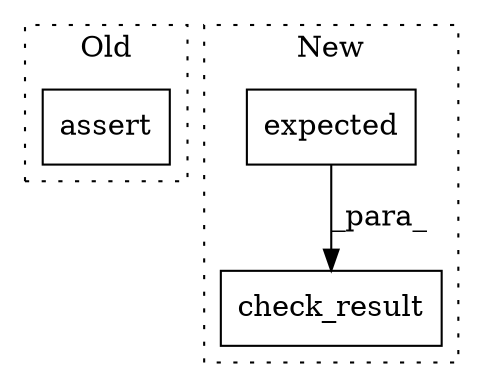 digraph G {
subgraph cluster0 {
1 [label="assert" a="6" s="29277" l="7" shape="box"];
label = "Old";
style="dotted";
}
subgraph cluster1 {
2 [label="expected" a="32" s="33670" l="10" shape="box"];
3 [label="check_result" a="32" s="33629,33680" l="13,1" shape="box"];
label = "New";
style="dotted";
}
2 -> 3 [label="_para_"];
}